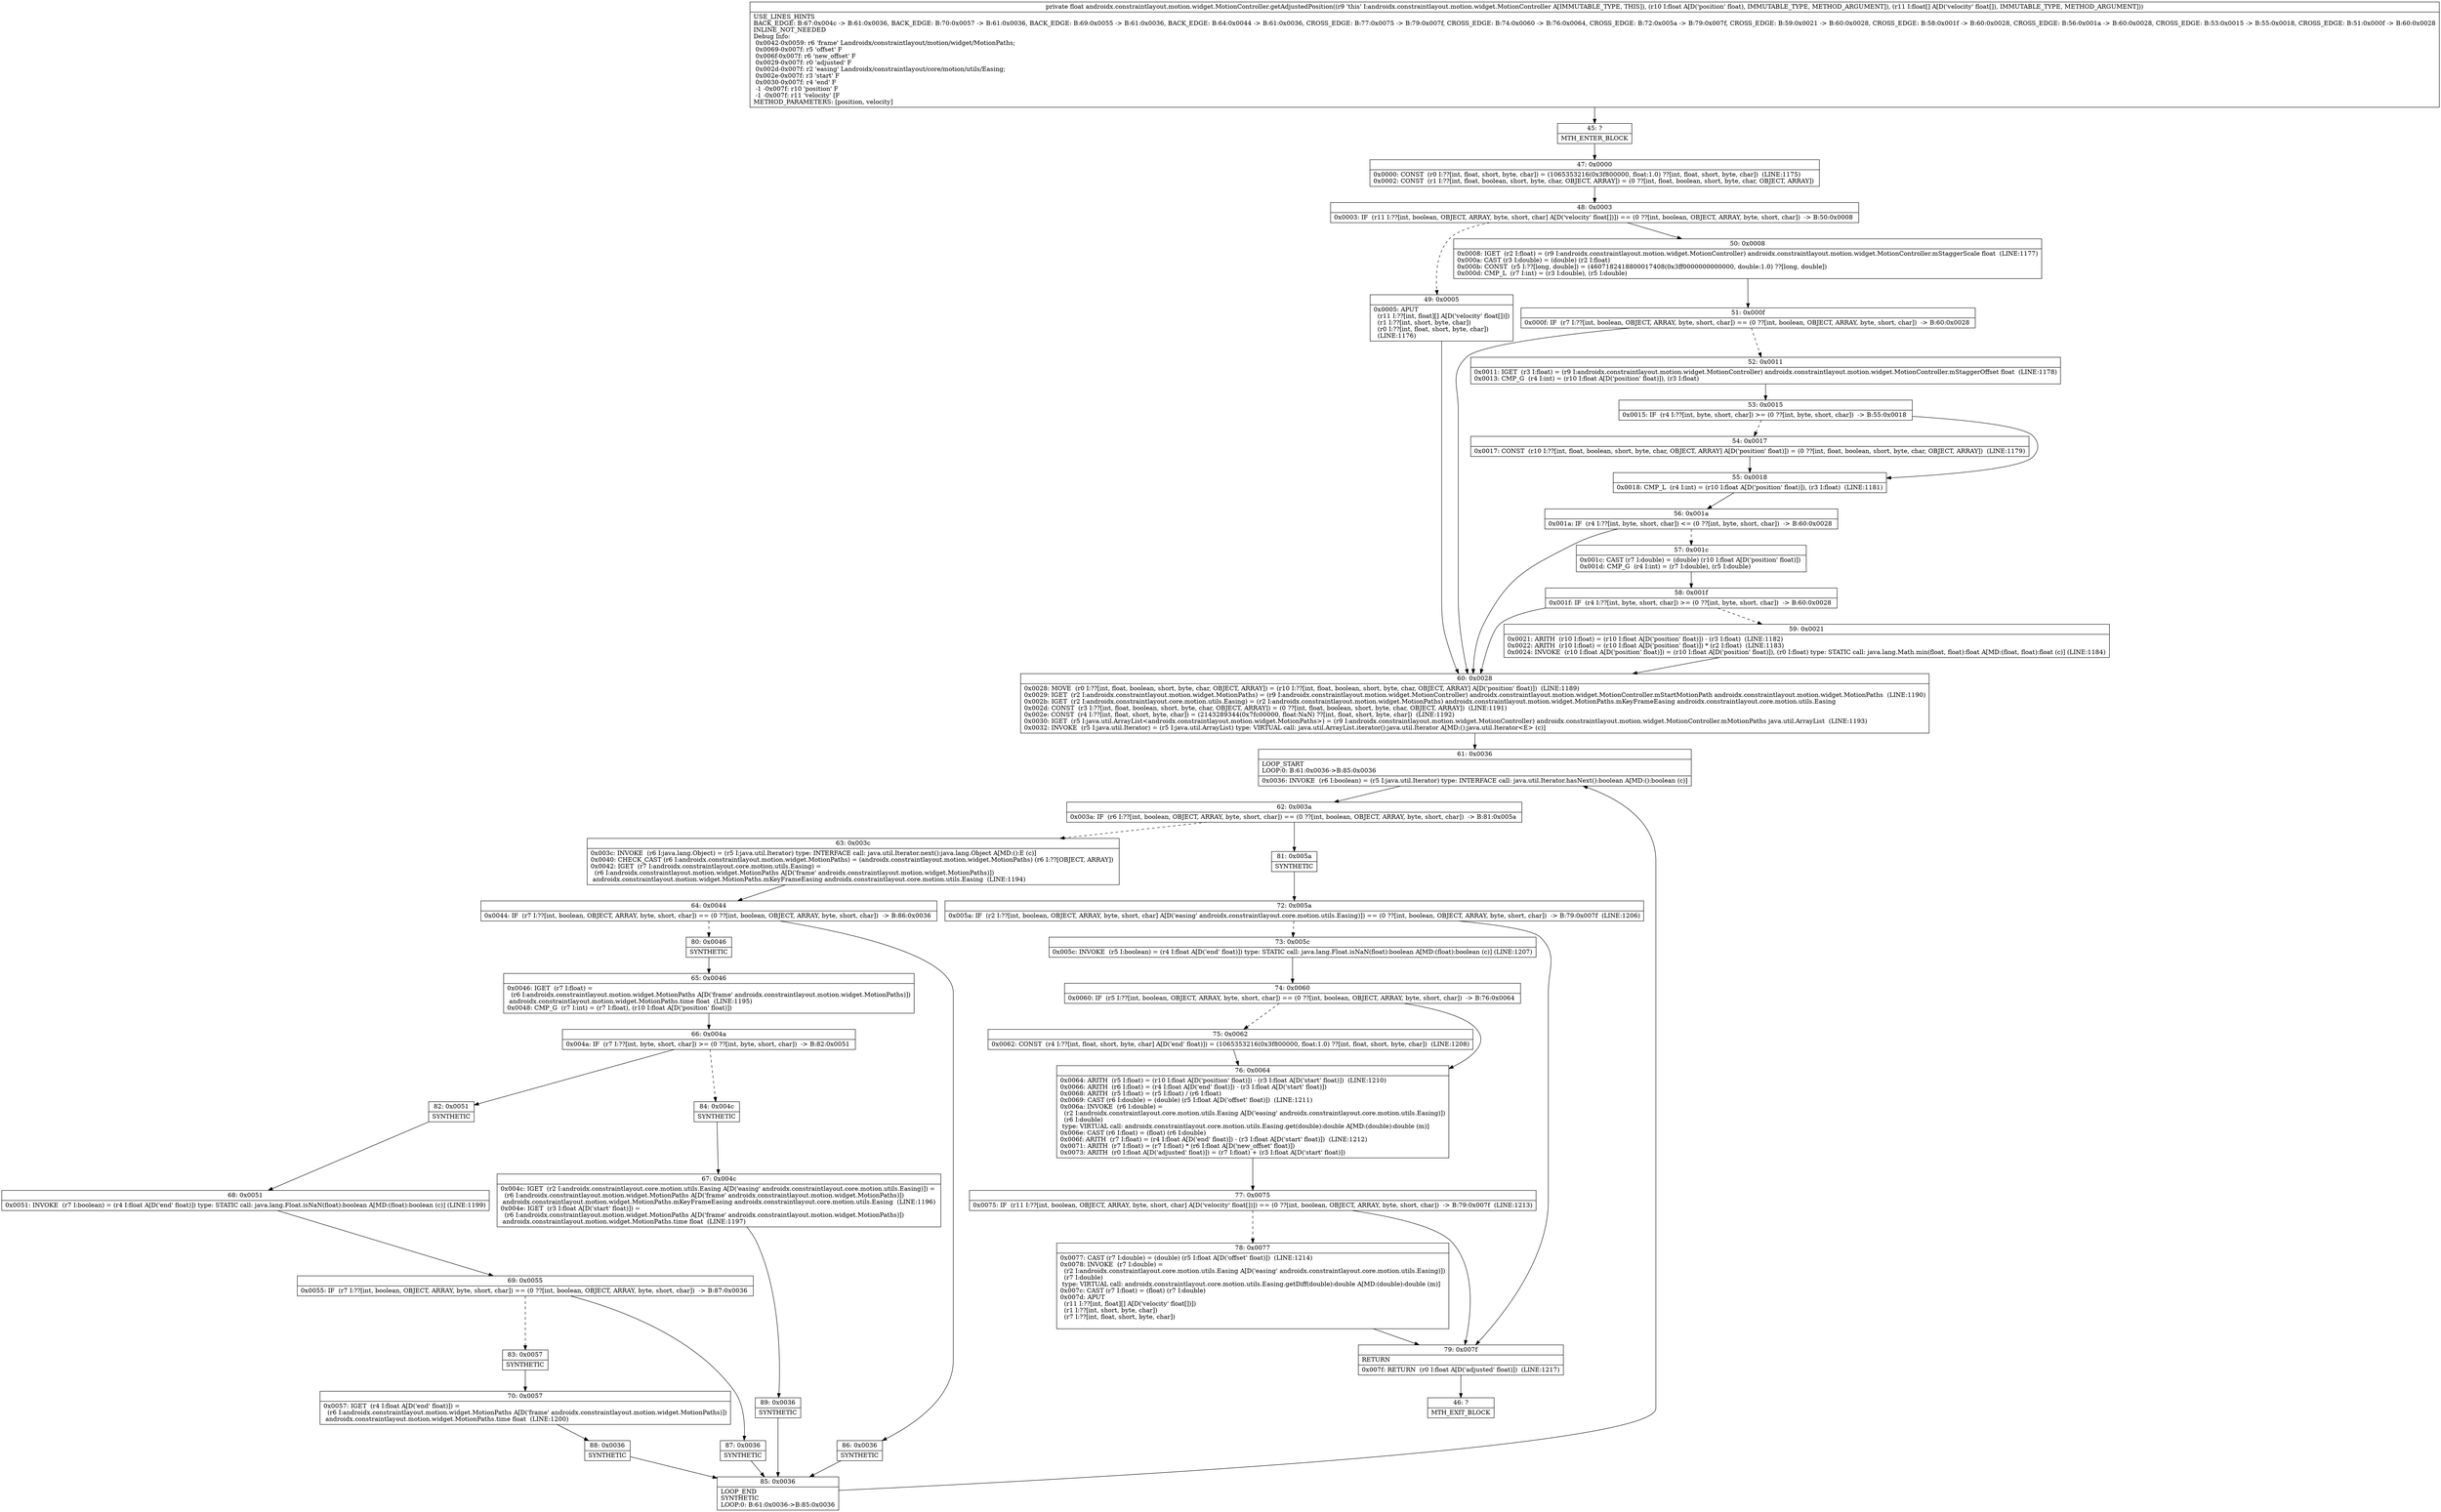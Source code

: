digraph "CFG forandroidx.constraintlayout.motion.widget.MotionController.getAdjustedPosition(F[F)F" {
Node_45 [shape=record,label="{45\:\ ?|MTH_ENTER_BLOCK\l}"];
Node_47 [shape=record,label="{47\:\ 0x0000|0x0000: CONST  (r0 I:??[int, float, short, byte, char]) = (1065353216(0x3f800000, float:1.0) ??[int, float, short, byte, char])  (LINE:1175)\l0x0002: CONST  (r1 I:??[int, float, boolean, short, byte, char, OBJECT, ARRAY]) = (0 ??[int, float, boolean, short, byte, char, OBJECT, ARRAY]) \l}"];
Node_48 [shape=record,label="{48\:\ 0x0003|0x0003: IF  (r11 I:??[int, boolean, OBJECT, ARRAY, byte, short, char] A[D('velocity' float[])]) == (0 ??[int, boolean, OBJECT, ARRAY, byte, short, char])  \-\> B:50:0x0008 \l}"];
Node_49 [shape=record,label="{49\:\ 0x0005|0x0005: APUT  \l  (r11 I:??[int, float][] A[D('velocity' float[])])\l  (r1 I:??[int, short, byte, char])\l  (r0 I:??[int, float, short, byte, char])\l  (LINE:1176)\l}"];
Node_60 [shape=record,label="{60\:\ 0x0028|0x0028: MOVE  (r0 I:??[int, float, boolean, short, byte, char, OBJECT, ARRAY]) = (r10 I:??[int, float, boolean, short, byte, char, OBJECT, ARRAY] A[D('position' float)])  (LINE:1189)\l0x0029: IGET  (r2 I:androidx.constraintlayout.motion.widget.MotionPaths) = (r9 I:androidx.constraintlayout.motion.widget.MotionController) androidx.constraintlayout.motion.widget.MotionController.mStartMotionPath androidx.constraintlayout.motion.widget.MotionPaths  (LINE:1190)\l0x002b: IGET  (r2 I:androidx.constraintlayout.core.motion.utils.Easing) = (r2 I:androidx.constraintlayout.motion.widget.MotionPaths) androidx.constraintlayout.motion.widget.MotionPaths.mKeyFrameEasing androidx.constraintlayout.core.motion.utils.Easing \l0x002d: CONST  (r3 I:??[int, float, boolean, short, byte, char, OBJECT, ARRAY]) = (0 ??[int, float, boolean, short, byte, char, OBJECT, ARRAY])  (LINE:1191)\l0x002e: CONST  (r4 I:??[int, float, short, byte, char]) = (2143289344(0x7fc00000, float:NaN) ??[int, float, short, byte, char])  (LINE:1192)\l0x0030: IGET  (r5 I:java.util.ArrayList\<androidx.constraintlayout.motion.widget.MotionPaths\>) = (r9 I:androidx.constraintlayout.motion.widget.MotionController) androidx.constraintlayout.motion.widget.MotionController.mMotionPaths java.util.ArrayList  (LINE:1193)\l0x0032: INVOKE  (r5 I:java.util.Iterator) = (r5 I:java.util.ArrayList) type: VIRTUAL call: java.util.ArrayList.iterator():java.util.Iterator A[MD:():java.util.Iterator\<E\> (c)]\l}"];
Node_61 [shape=record,label="{61\:\ 0x0036|LOOP_START\lLOOP:0: B:61:0x0036\-\>B:85:0x0036\l|0x0036: INVOKE  (r6 I:boolean) = (r5 I:java.util.Iterator) type: INTERFACE call: java.util.Iterator.hasNext():boolean A[MD:():boolean (c)]\l}"];
Node_62 [shape=record,label="{62\:\ 0x003a|0x003a: IF  (r6 I:??[int, boolean, OBJECT, ARRAY, byte, short, char]) == (0 ??[int, boolean, OBJECT, ARRAY, byte, short, char])  \-\> B:81:0x005a \l}"];
Node_63 [shape=record,label="{63\:\ 0x003c|0x003c: INVOKE  (r6 I:java.lang.Object) = (r5 I:java.util.Iterator) type: INTERFACE call: java.util.Iterator.next():java.lang.Object A[MD:():E (c)]\l0x0040: CHECK_CAST (r6 I:androidx.constraintlayout.motion.widget.MotionPaths) = (androidx.constraintlayout.motion.widget.MotionPaths) (r6 I:??[OBJECT, ARRAY]) \l0x0042: IGET  (r7 I:androidx.constraintlayout.core.motion.utils.Easing) = \l  (r6 I:androidx.constraintlayout.motion.widget.MotionPaths A[D('frame' androidx.constraintlayout.motion.widget.MotionPaths)])\l androidx.constraintlayout.motion.widget.MotionPaths.mKeyFrameEasing androidx.constraintlayout.core.motion.utils.Easing  (LINE:1194)\l}"];
Node_64 [shape=record,label="{64\:\ 0x0044|0x0044: IF  (r7 I:??[int, boolean, OBJECT, ARRAY, byte, short, char]) == (0 ??[int, boolean, OBJECT, ARRAY, byte, short, char])  \-\> B:86:0x0036 \l}"];
Node_80 [shape=record,label="{80\:\ 0x0046|SYNTHETIC\l}"];
Node_65 [shape=record,label="{65\:\ 0x0046|0x0046: IGET  (r7 I:float) = \l  (r6 I:androidx.constraintlayout.motion.widget.MotionPaths A[D('frame' androidx.constraintlayout.motion.widget.MotionPaths)])\l androidx.constraintlayout.motion.widget.MotionPaths.time float  (LINE:1195)\l0x0048: CMP_G  (r7 I:int) = (r7 I:float), (r10 I:float A[D('position' float)]) \l}"];
Node_66 [shape=record,label="{66\:\ 0x004a|0x004a: IF  (r7 I:??[int, byte, short, char]) \>= (0 ??[int, byte, short, char])  \-\> B:82:0x0051 \l}"];
Node_82 [shape=record,label="{82\:\ 0x0051|SYNTHETIC\l}"];
Node_68 [shape=record,label="{68\:\ 0x0051|0x0051: INVOKE  (r7 I:boolean) = (r4 I:float A[D('end' float)]) type: STATIC call: java.lang.Float.isNaN(float):boolean A[MD:(float):boolean (c)] (LINE:1199)\l}"];
Node_69 [shape=record,label="{69\:\ 0x0055|0x0055: IF  (r7 I:??[int, boolean, OBJECT, ARRAY, byte, short, char]) == (0 ??[int, boolean, OBJECT, ARRAY, byte, short, char])  \-\> B:87:0x0036 \l}"];
Node_83 [shape=record,label="{83\:\ 0x0057|SYNTHETIC\l}"];
Node_70 [shape=record,label="{70\:\ 0x0057|0x0057: IGET  (r4 I:float A[D('end' float)]) = \l  (r6 I:androidx.constraintlayout.motion.widget.MotionPaths A[D('frame' androidx.constraintlayout.motion.widget.MotionPaths)])\l androidx.constraintlayout.motion.widget.MotionPaths.time float  (LINE:1200)\l}"];
Node_88 [shape=record,label="{88\:\ 0x0036|SYNTHETIC\l}"];
Node_85 [shape=record,label="{85\:\ 0x0036|LOOP_END\lSYNTHETIC\lLOOP:0: B:61:0x0036\-\>B:85:0x0036\l}"];
Node_87 [shape=record,label="{87\:\ 0x0036|SYNTHETIC\l}"];
Node_84 [shape=record,label="{84\:\ 0x004c|SYNTHETIC\l}"];
Node_67 [shape=record,label="{67\:\ 0x004c|0x004c: IGET  (r2 I:androidx.constraintlayout.core.motion.utils.Easing A[D('easing' androidx.constraintlayout.core.motion.utils.Easing)]) = \l  (r6 I:androidx.constraintlayout.motion.widget.MotionPaths A[D('frame' androidx.constraintlayout.motion.widget.MotionPaths)])\l androidx.constraintlayout.motion.widget.MotionPaths.mKeyFrameEasing androidx.constraintlayout.core.motion.utils.Easing  (LINE:1196)\l0x004e: IGET  (r3 I:float A[D('start' float)]) = \l  (r6 I:androidx.constraintlayout.motion.widget.MotionPaths A[D('frame' androidx.constraintlayout.motion.widget.MotionPaths)])\l androidx.constraintlayout.motion.widget.MotionPaths.time float  (LINE:1197)\l}"];
Node_89 [shape=record,label="{89\:\ 0x0036|SYNTHETIC\l}"];
Node_86 [shape=record,label="{86\:\ 0x0036|SYNTHETIC\l}"];
Node_81 [shape=record,label="{81\:\ 0x005a|SYNTHETIC\l}"];
Node_72 [shape=record,label="{72\:\ 0x005a|0x005a: IF  (r2 I:??[int, boolean, OBJECT, ARRAY, byte, short, char] A[D('easing' androidx.constraintlayout.core.motion.utils.Easing)]) == (0 ??[int, boolean, OBJECT, ARRAY, byte, short, char])  \-\> B:79:0x007f  (LINE:1206)\l}"];
Node_73 [shape=record,label="{73\:\ 0x005c|0x005c: INVOKE  (r5 I:boolean) = (r4 I:float A[D('end' float)]) type: STATIC call: java.lang.Float.isNaN(float):boolean A[MD:(float):boolean (c)] (LINE:1207)\l}"];
Node_74 [shape=record,label="{74\:\ 0x0060|0x0060: IF  (r5 I:??[int, boolean, OBJECT, ARRAY, byte, short, char]) == (0 ??[int, boolean, OBJECT, ARRAY, byte, short, char])  \-\> B:76:0x0064 \l}"];
Node_75 [shape=record,label="{75\:\ 0x0062|0x0062: CONST  (r4 I:??[int, float, short, byte, char] A[D('end' float)]) = (1065353216(0x3f800000, float:1.0) ??[int, float, short, byte, char])  (LINE:1208)\l}"];
Node_76 [shape=record,label="{76\:\ 0x0064|0x0064: ARITH  (r5 I:float) = (r10 I:float A[D('position' float)]) \- (r3 I:float A[D('start' float)])  (LINE:1210)\l0x0066: ARITH  (r6 I:float) = (r4 I:float A[D('end' float)]) \- (r3 I:float A[D('start' float)]) \l0x0068: ARITH  (r5 I:float) = (r5 I:float) \/ (r6 I:float) \l0x0069: CAST (r6 I:double) = (double) (r5 I:float A[D('offset' float)])  (LINE:1211)\l0x006a: INVOKE  (r6 I:double) = \l  (r2 I:androidx.constraintlayout.core.motion.utils.Easing A[D('easing' androidx.constraintlayout.core.motion.utils.Easing)])\l  (r6 I:double)\l type: VIRTUAL call: androidx.constraintlayout.core.motion.utils.Easing.get(double):double A[MD:(double):double (m)]\l0x006e: CAST (r6 I:float) = (float) (r6 I:double) \l0x006f: ARITH  (r7 I:float) = (r4 I:float A[D('end' float)]) \- (r3 I:float A[D('start' float)])  (LINE:1212)\l0x0071: ARITH  (r7 I:float) = (r7 I:float) * (r6 I:float A[D('new_offset' float)]) \l0x0073: ARITH  (r0 I:float A[D('adjusted' float)]) = (r7 I:float) + (r3 I:float A[D('start' float)]) \l}"];
Node_77 [shape=record,label="{77\:\ 0x0075|0x0075: IF  (r11 I:??[int, boolean, OBJECT, ARRAY, byte, short, char] A[D('velocity' float[])]) == (0 ??[int, boolean, OBJECT, ARRAY, byte, short, char])  \-\> B:79:0x007f  (LINE:1213)\l}"];
Node_78 [shape=record,label="{78\:\ 0x0077|0x0077: CAST (r7 I:double) = (double) (r5 I:float A[D('offset' float)])  (LINE:1214)\l0x0078: INVOKE  (r7 I:double) = \l  (r2 I:androidx.constraintlayout.core.motion.utils.Easing A[D('easing' androidx.constraintlayout.core.motion.utils.Easing)])\l  (r7 I:double)\l type: VIRTUAL call: androidx.constraintlayout.core.motion.utils.Easing.getDiff(double):double A[MD:(double):double (m)]\l0x007c: CAST (r7 I:float) = (float) (r7 I:double) \l0x007d: APUT  \l  (r11 I:??[int, float][] A[D('velocity' float[])])\l  (r1 I:??[int, short, byte, char])\l  (r7 I:??[int, float, short, byte, char])\l \l}"];
Node_79 [shape=record,label="{79\:\ 0x007f|RETURN\l|0x007f: RETURN  (r0 I:float A[D('adjusted' float)])  (LINE:1217)\l}"];
Node_46 [shape=record,label="{46\:\ ?|MTH_EXIT_BLOCK\l}"];
Node_50 [shape=record,label="{50\:\ 0x0008|0x0008: IGET  (r2 I:float) = (r9 I:androidx.constraintlayout.motion.widget.MotionController) androidx.constraintlayout.motion.widget.MotionController.mStaggerScale float  (LINE:1177)\l0x000a: CAST (r3 I:double) = (double) (r2 I:float) \l0x000b: CONST  (r5 I:??[long, double]) = (4607182418800017408(0x3ff0000000000000, double:1.0) ??[long, double]) \l0x000d: CMP_L  (r7 I:int) = (r3 I:double), (r5 I:double) \l}"];
Node_51 [shape=record,label="{51\:\ 0x000f|0x000f: IF  (r7 I:??[int, boolean, OBJECT, ARRAY, byte, short, char]) == (0 ??[int, boolean, OBJECT, ARRAY, byte, short, char])  \-\> B:60:0x0028 \l}"];
Node_52 [shape=record,label="{52\:\ 0x0011|0x0011: IGET  (r3 I:float) = (r9 I:androidx.constraintlayout.motion.widget.MotionController) androidx.constraintlayout.motion.widget.MotionController.mStaggerOffset float  (LINE:1178)\l0x0013: CMP_G  (r4 I:int) = (r10 I:float A[D('position' float)]), (r3 I:float) \l}"];
Node_53 [shape=record,label="{53\:\ 0x0015|0x0015: IF  (r4 I:??[int, byte, short, char]) \>= (0 ??[int, byte, short, char])  \-\> B:55:0x0018 \l}"];
Node_54 [shape=record,label="{54\:\ 0x0017|0x0017: CONST  (r10 I:??[int, float, boolean, short, byte, char, OBJECT, ARRAY] A[D('position' float)]) = (0 ??[int, float, boolean, short, byte, char, OBJECT, ARRAY])  (LINE:1179)\l}"];
Node_55 [shape=record,label="{55\:\ 0x0018|0x0018: CMP_L  (r4 I:int) = (r10 I:float A[D('position' float)]), (r3 I:float)  (LINE:1181)\l}"];
Node_56 [shape=record,label="{56\:\ 0x001a|0x001a: IF  (r4 I:??[int, byte, short, char]) \<= (0 ??[int, byte, short, char])  \-\> B:60:0x0028 \l}"];
Node_57 [shape=record,label="{57\:\ 0x001c|0x001c: CAST (r7 I:double) = (double) (r10 I:float A[D('position' float)]) \l0x001d: CMP_G  (r4 I:int) = (r7 I:double), (r5 I:double) \l}"];
Node_58 [shape=record,label="{58\:\ 0x001f|0x001f: IF  (r4 I:??[int, byte, short, char]) \>= (0 ??[int, byte, short, char])  \-\> B:60:0x0028 \l}"];
Node_59 [shape=record,label="{59\:\ 0x0021|0x0021: ARITH  (r10 I:float) = (r10 I:float A[D('position' float)]) \- (r3 I:float)  (LINE:1182)\l0x0022: ARITH  (r10 I:float) = (r10 I:float A[D('position' float)]) * (r2 I:float)  (LINE:1183)\l0x0024: INVOKE  (r10 I:float A[D('position' float)]) = (r10 I:float A[D('position' float)]), (r0 I:float) type: STATIC call: java.lang.Math.min(float, float):float A[MD:(float, float):float (c)] (LINE:1184)\l}"];
MethodNode[shape=record,label="{private float androidx.constraintlayout.motion.widget.MotionController.getAdjustedPosition((r9 'this' I:androidx.constraintlayout.motion.widget.MotionController A[IMMUTABLE_TYPE, THIS]), (r10 I:float A[D('position' float), IMMUTABLE_TYPE, METHOD_ARGUMENT]), (r11 I:float[] A[D('velocity' float[]), IMMUTABLE_TYPE, METHOD_ARGUMENT]))  | USE_LINES_HINTS\lBACK_EDGE: B:67:0x004c \-\> B:61:0x0036, BACK_EDGE: B:70:0x0057 \-\> B:61:0x0036, BACK_EDGE: B:69:0x0055 \-\> B:61:0x0036, BACK_EDGE: B:64:0x0044 \-\> B:61:0x0036, CROSS_EDGE: B:77:0x0075 \-\> B:79:0x007f, CROSS_EDGE: B:74:0x0060 \-\> B:76:0x0064, CROSS_EDGE: B:72:0x005a \-\> B:79:0x007f, CROSS_EDGE: B:59:0x0021 \-\> B:60:0x0028, CROSS_EDGE: B:58:0x001f \-\> B:60:0x0028, CROSS_EDGE: B:56:0x001a \-\> B:60:0x0028, CROSS_EDGE: B:53:0x0015 \-\> B:55:0x0018, CROSS_EDGE: B:51:0x000f \-\> B:60:0x0028\lINLINE_NOT_NEEDED\lDebug Info:\l  0x0042\-0x0059: r6 'frame' Landroidx\/constraintlayout\/motion\/widget\/MotionPaths;\l  0x0069\-0x007f: r5 'offset' F\l  0x006f\-0x007f: r6 'new_offset' F\l  0x0029\-0x007f: r0 'adjusted' F\l  0x002d\-0x007f: r2 'easing' Landroidx\/constraintlayout\/core\/motion\/utils\/Easing;\l  0x002e\-0x007f: r3 'start' F\l  0x0030\-0x007f: r4 'end' F\l  \-1 \-0x007f: r10 'position' F\l  \-1 \-0x007f: r11 'velocity' [F\lMETHOD_PARAMETERS: [position, velocity]\l}"];
MethodNode -> Node_45;Node_45 -> Node_47;
Node_47 -> Node_48;
Node_48 -> Node_49[style=dashed];
Node_48 -> Node_50;
Node_49 -> Node_60;
Node_60 -> Node_61;
Node_61 -> Node_62;
Node_62 -> Node_63[style=dashed];
Node_62 -> Node_81;
Node_63 -> Node_64;
Node_64 -> Node_80[style=dashed];
Node_64 -> Node_86;
Node_80 -> Node_65;
Node_65 -> Node_66;
Node_66 -> Node_82;
Node_66 -> Node_84[style=dashed];
Node_82 -> Node_68;
Node_68 -> Node_69;
Node_69 -> Node_83[style=dashed];
Node_69 -> Node_87;
Node_83 -> Node_70;
Node_70 -> Node_88;
Node_88 -> Node_85;
Node_85 -> Node_61;
Node_87 -> Node_85;
Node_84 -> Node_67;
Node_67 -> Node_89;
Node_89 -> Node_85;
Node_86 -> Node_85;
Node_81 -> Node_72;
Node_72 -> Node_73[style=dashed];
Node_72 -> Node_79;
Node_73 -> Node_74;
Node_74 -> Node_75[style=dashed];
Node_74 -> Node_76;
Node_75 -> Node_76;
Node_76 -> Node_77;
Node_77 -> Node_78[style=dashed];
Node_77 -> Node_79;
Node_78 -> Node_79;
Node_79 -> Node_46;
Node_50 -> Node_51;
Node_51 -> Node_52[style=dashed];
Node_51 -> Node_60;
Node_52 -> Node_53;
Node_53 -> Node_54[style=dashed];
Node_53 -> Node_55;
Node_54 -> Node_55;
Node_55 -> Node_56;
Node_56 -> Node_57[style=dashed];
Node_56 -> Node_60;
Node_57 -> Node_58;
Node_58 -> Node_59[style=dashed];
Node_58 -> Node_60;
Node_59 -> Node_60;
}

